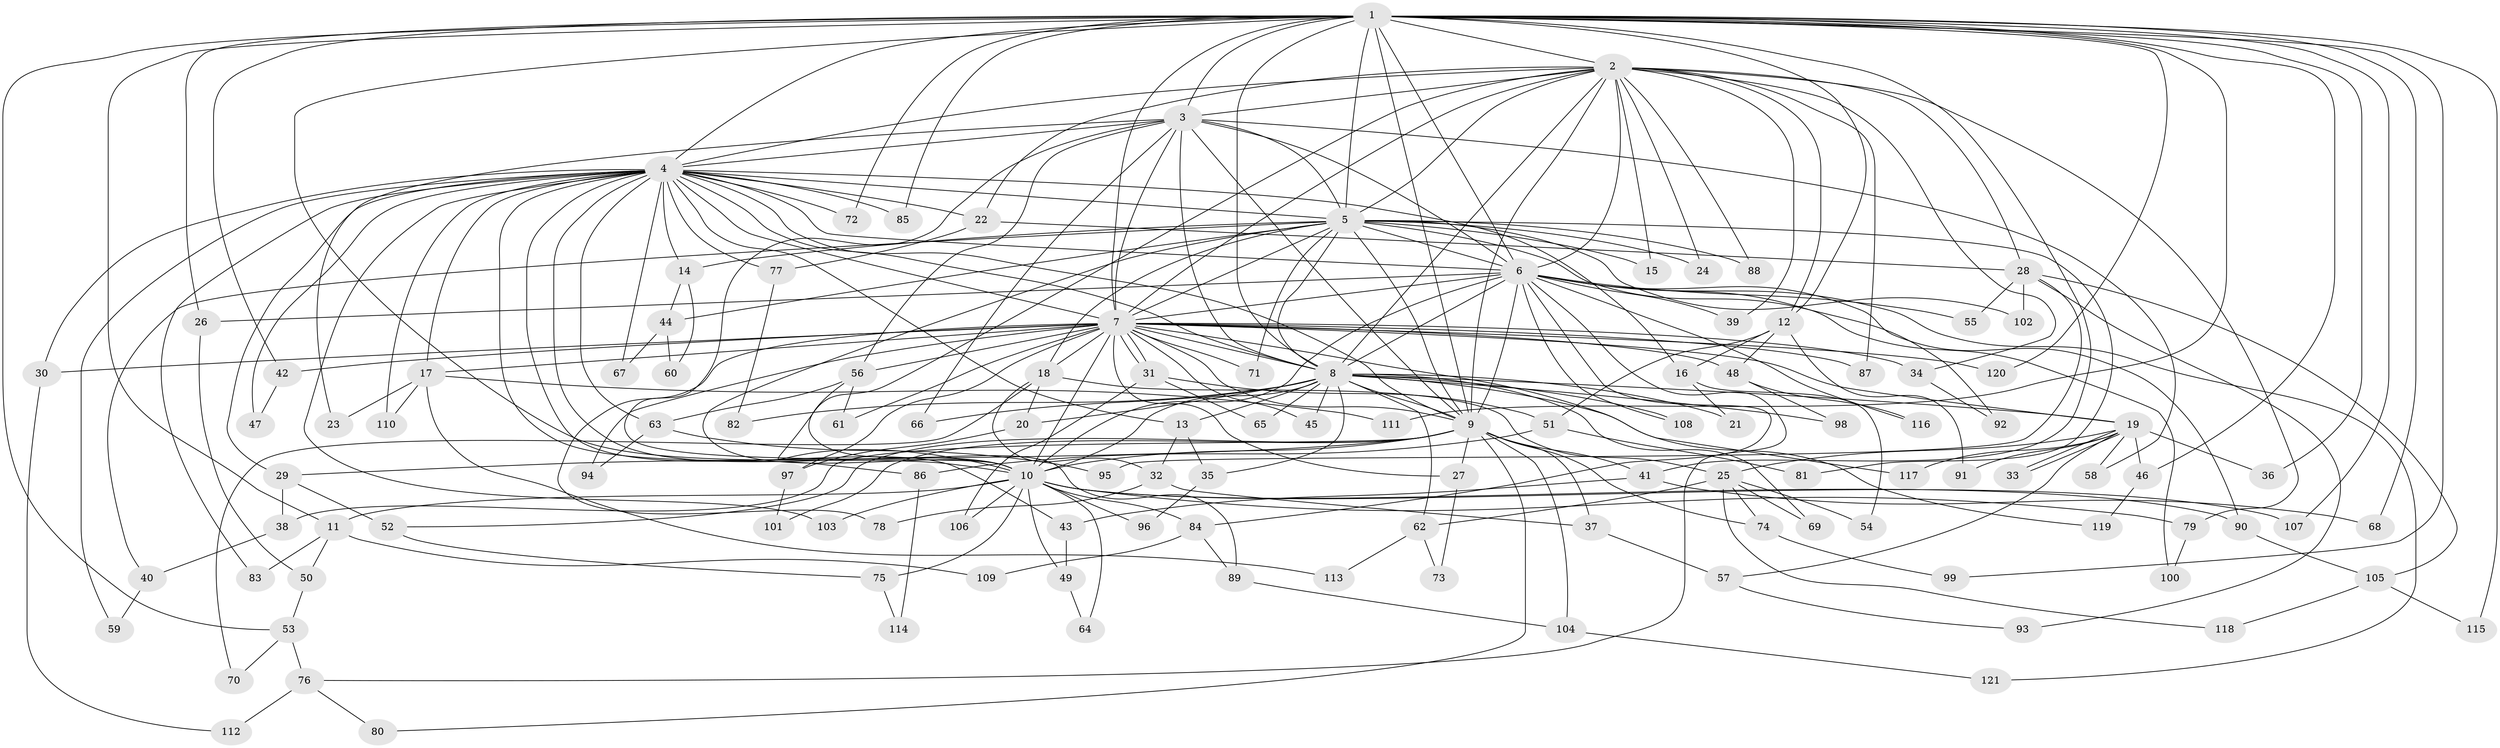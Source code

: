 // coarse degree distribution, {21: 0.011627906976744186, 15: 0.011627906976744186, 20: 0.011627906976744186, 38: 0.011627906976744186, 16: 0.023255813953488372, 27: 0.011627906976744186, 18: 0.011627906976744186, 6: 0.03488372093023256, 3: 0.23255813953488372, 4: 0.1511627906976744, 2: 0.4186046511627907, 11: 0.011627906976744186, 9: 0.011627906976744186, 8: 0.011627906976744186, 5: 0.011627906976744186, 7: 0.011627906976744186, 1: 0.011627906976744186}
// Generated by graph-tools (version 1.1) at 2025/51/02/27/25 19:51:50]
// undirected, 121 vertices, 267 edges
graph export_dot {
graph [start="1"]
  node [color=gray90,style=filled];
  1;
  2;
  3;
  4;
  5;
  6;
  7;
  8;
  9;
  10;
  11;
  12;
  13;
  14;
  15;
  16;
  17;
  18;
  19;
  20;
  21;
  22;
  23;
  24;
  25;
  26;
  27;
  28;
  29;
  30;
  31;
  32;
  33;
  34;
  35;
  36;
  37;
  38;
  39;
  40;
  41;
  42;
  43;
  44;
  45;
  46;
  47;
  48;
  49;
  50;
  51;
  52;
  53;
  54;
  55;
  56;
  57;
  58;
  59;
  60;
  61;
  62;
  63;
  64;
  65;
  66;
  67;
  68;
  69;
  70;
  71;
  72;
  73;
  74;
  75;
  76;
  77;
  78;
  79;
  80;
  81;
  82;
  83;
  84;
  85;
  86;
  87;
  88;
  89;
  90;
  91;
  92;
  93;
  94;
  95;
  96;
  97;
  98;
  99;
  100;
  101;
  102;
  103;
  104;
  105;
  106;
  107;
  108;
  109;
  110;
  111;
  112;
  113;
  114;
  115;
  116;
  117;
  118;
  119;
  120;
  121;
  1 -- 2;
  1 -- 3;
  1 -- 4;
  1 -- 5;
  1 -- 6;
  1 -- 7;
  1 -- 8;
  1 -- 9;
  1 -- 10;
  1 -- 11;
  1 -- 12;
  1 -- 26;
  1 -- 36;
  1 -- 41;
  1 -- 42;
  1 -- 46;
  1 -- 53;
  1 -- 68;
  1 -- 72;
  1 -- 85;
  1 -- 99;
  1 -- 107;
  1 -- 111;
  1 -- 115;
  1 -- 120;
  2 -- 3;
  2 -- 4;
  2 -- 5;
  2 -- 6;
  2 -- 7;
  2 -- 8;
  2 -- 9;
  2 -- 10;
  2 -- 12;
  2 -- 15;
  2 -- 22;
  2 -- 24;
  2 -- 28;
  2 -- 34;
  2 -- 39;
  2 -- 79;
  2 -- 87;
  2 -- 88;
  3 -- 4;
  3 -- 5;
  3 -- 6;
  3 -- 7;
  3 -- 8;
  3 -- 9;
  3 -- 10;
  3 -- 23;
  3 -- 56;
  3 -- 58;
  3 -- 66;
  4 -- 5;
  4 -- 6;
  4 -- 7;
  4 -- 8;
  4 -- 9;
  4 -- 10;
  4 -- 13;
  4 -- 14;
  4 -- 16;
  4 -- 17;
  4 -- 22;
  4 -- 29;
  4 -- 30;
  4 -- 43;
  4 -- 47;
  4 -- 59;
  4 -- 63;
  4 -- 67;
  4 -- 72;
  4 -- 77;
  4 -- 83;
  4 -- 85;
  4 -- 86;
  4 -- 103;
  4 -- 110;
  5 -- 6;
  5 -- 7;
  5 -- 8;
  5 -- 9;
  5 -- 10;
  5 -- 14;
  5 -- 15;
  5 -- 18;
  5 -- 24;
  5 -- 40;
  5 -- 44;
  5 -- 71;
  5 -- 81;
  5 -- 88;
  5 -- 92;
  5 -- 102;
  6 -- 7;
  6 -- 8;
  6 -- 9;
  6 -- 10;
  6 -- 26;
  6 -- 39;
  6 -- 55;
  6 -- 76;
  6 -- 84;
  6 -- 90;
  6 -- 100;
  6 -- 108;
  6 -- 116;
  6 -- 121;
  7 -- 8;
  7 -- 9;
  7 -- 10;
  7 -- 17;
  7 -- 18;
  7 -- 19;
  7 -- 27;
  7 -- 30;
  7 -- 31;
  7 -- 31;
  7 -- 34;
  7 -- 42;
  7 -- 45;
  7 -- 48;
  7 -- 56;
  7 -- 61;
  7 -- 71;
  7 -- 78;
  7 -- 87;
  7 -- 94;
  7 -- 97;
  7 -- 119;
  7 -- 120;
  8 -- 9;
  8 -- 10;
  8 -- 13;
  8 -- 19;
  8 -- 20;
  8 -- 21;
  8 -- 35;
  8 -- 45;
  8 -- 62;
  8 -- 65;
  8 -- 66;
  8 -- 69;
  8 -- 82;
  8 -- 98;
  8 -- 108;
  8 -- 117;
  9 -- 10;
  9 -- 27;
  9 -- 29;
  9 -- 37;
  9 -- 38;
  9 -- 41;
  9 -- 52;
  9 -- 74;
  9 -- 80;
  9 -- 101;
  9 -- 104;
  10 -- 11;
  10 -- 49;
  10 -- 64;
  10 -- 75;
  10 -- 79;
  10 -- 84;
  10 -- 90;
  10 -- 96;
  10 -- 103;
  10 -- 106;
  10 -- 107;
  11 -- 50;
  11 -- 83;
  11 -- 109;
  12 -- 16;
  12 -- 48;
  12 -- 51;
  12 -- 91;
  13 -- 32;
  13 -- 35;
  14 -- 44;
  14 -- 60;
  16 -- 21;
  16 -- 54;
  17 -- 23;
  17 -- 110;
  17 -- 111;
  17 -- 113;
  18 -- 20;
  18 -- 25;
  18 -- 32;
  18 -- 70;
  19 -- 25;
  19 -- 33;
  19 -- 33;
  19 -- 36;
  19 -- 46;
  19 -- 57;
  19 -- 58;
  19 -- 91;
  19 -- 117;
  20 -- 97;
  22 -- 28;
  22 -- 77;
  25 -- 54;
  25 -- 62;
  25 -- 69;
  25 -- 74;
  25 -- 118;
  26 -- 50;
  27 -- 73;
  28 -- 55;
  28 -- 93;
  28 -- 95;
  28 -- 102;
  28 -- 105;
  29 -- 38;
  29 -- 52;
  30 -- 112;
  31 -- 51;
  31 -- 65;
  31 -- 106;
  32 -- 37;
  32 -- 78;
  34 -- 92;
  35 -- 96;
  37 -- 57;
  38 -- 40;
  40 -- 59;
  41 -- 43;
  41 -- 68;
  42 -- 47;
  43 -- 49;
  44 -- 60;
  44 -- 67;
  46 -- 119;
  48 -- 98;
  48 -- 116;
  49 -- 64;
  50 -- 53;
  51 -- 81;
  51 -- 86;
  52 -- 75;
  53 -- 70;
  53 -- 76;
  56 -- 61;
  56 -- 63;
  56 -- 89;
  57 -- 93;
  62 -- 73;
  62 -- 113;
  63 -- 94;
  63 -- 95;
  74 -- 99;
  75 -- 114;
  76 -- 80;
  76 -- 112;
  77 -- 82;
  79 -- 100;
  84 -- 89;
  84 -- 109;
  86 -- 114;
  89 -- 104;
  90 -- 105;
  97 -- 101;
  104 -- 121;
  105 -- 115;
  105 -- 118;
}
